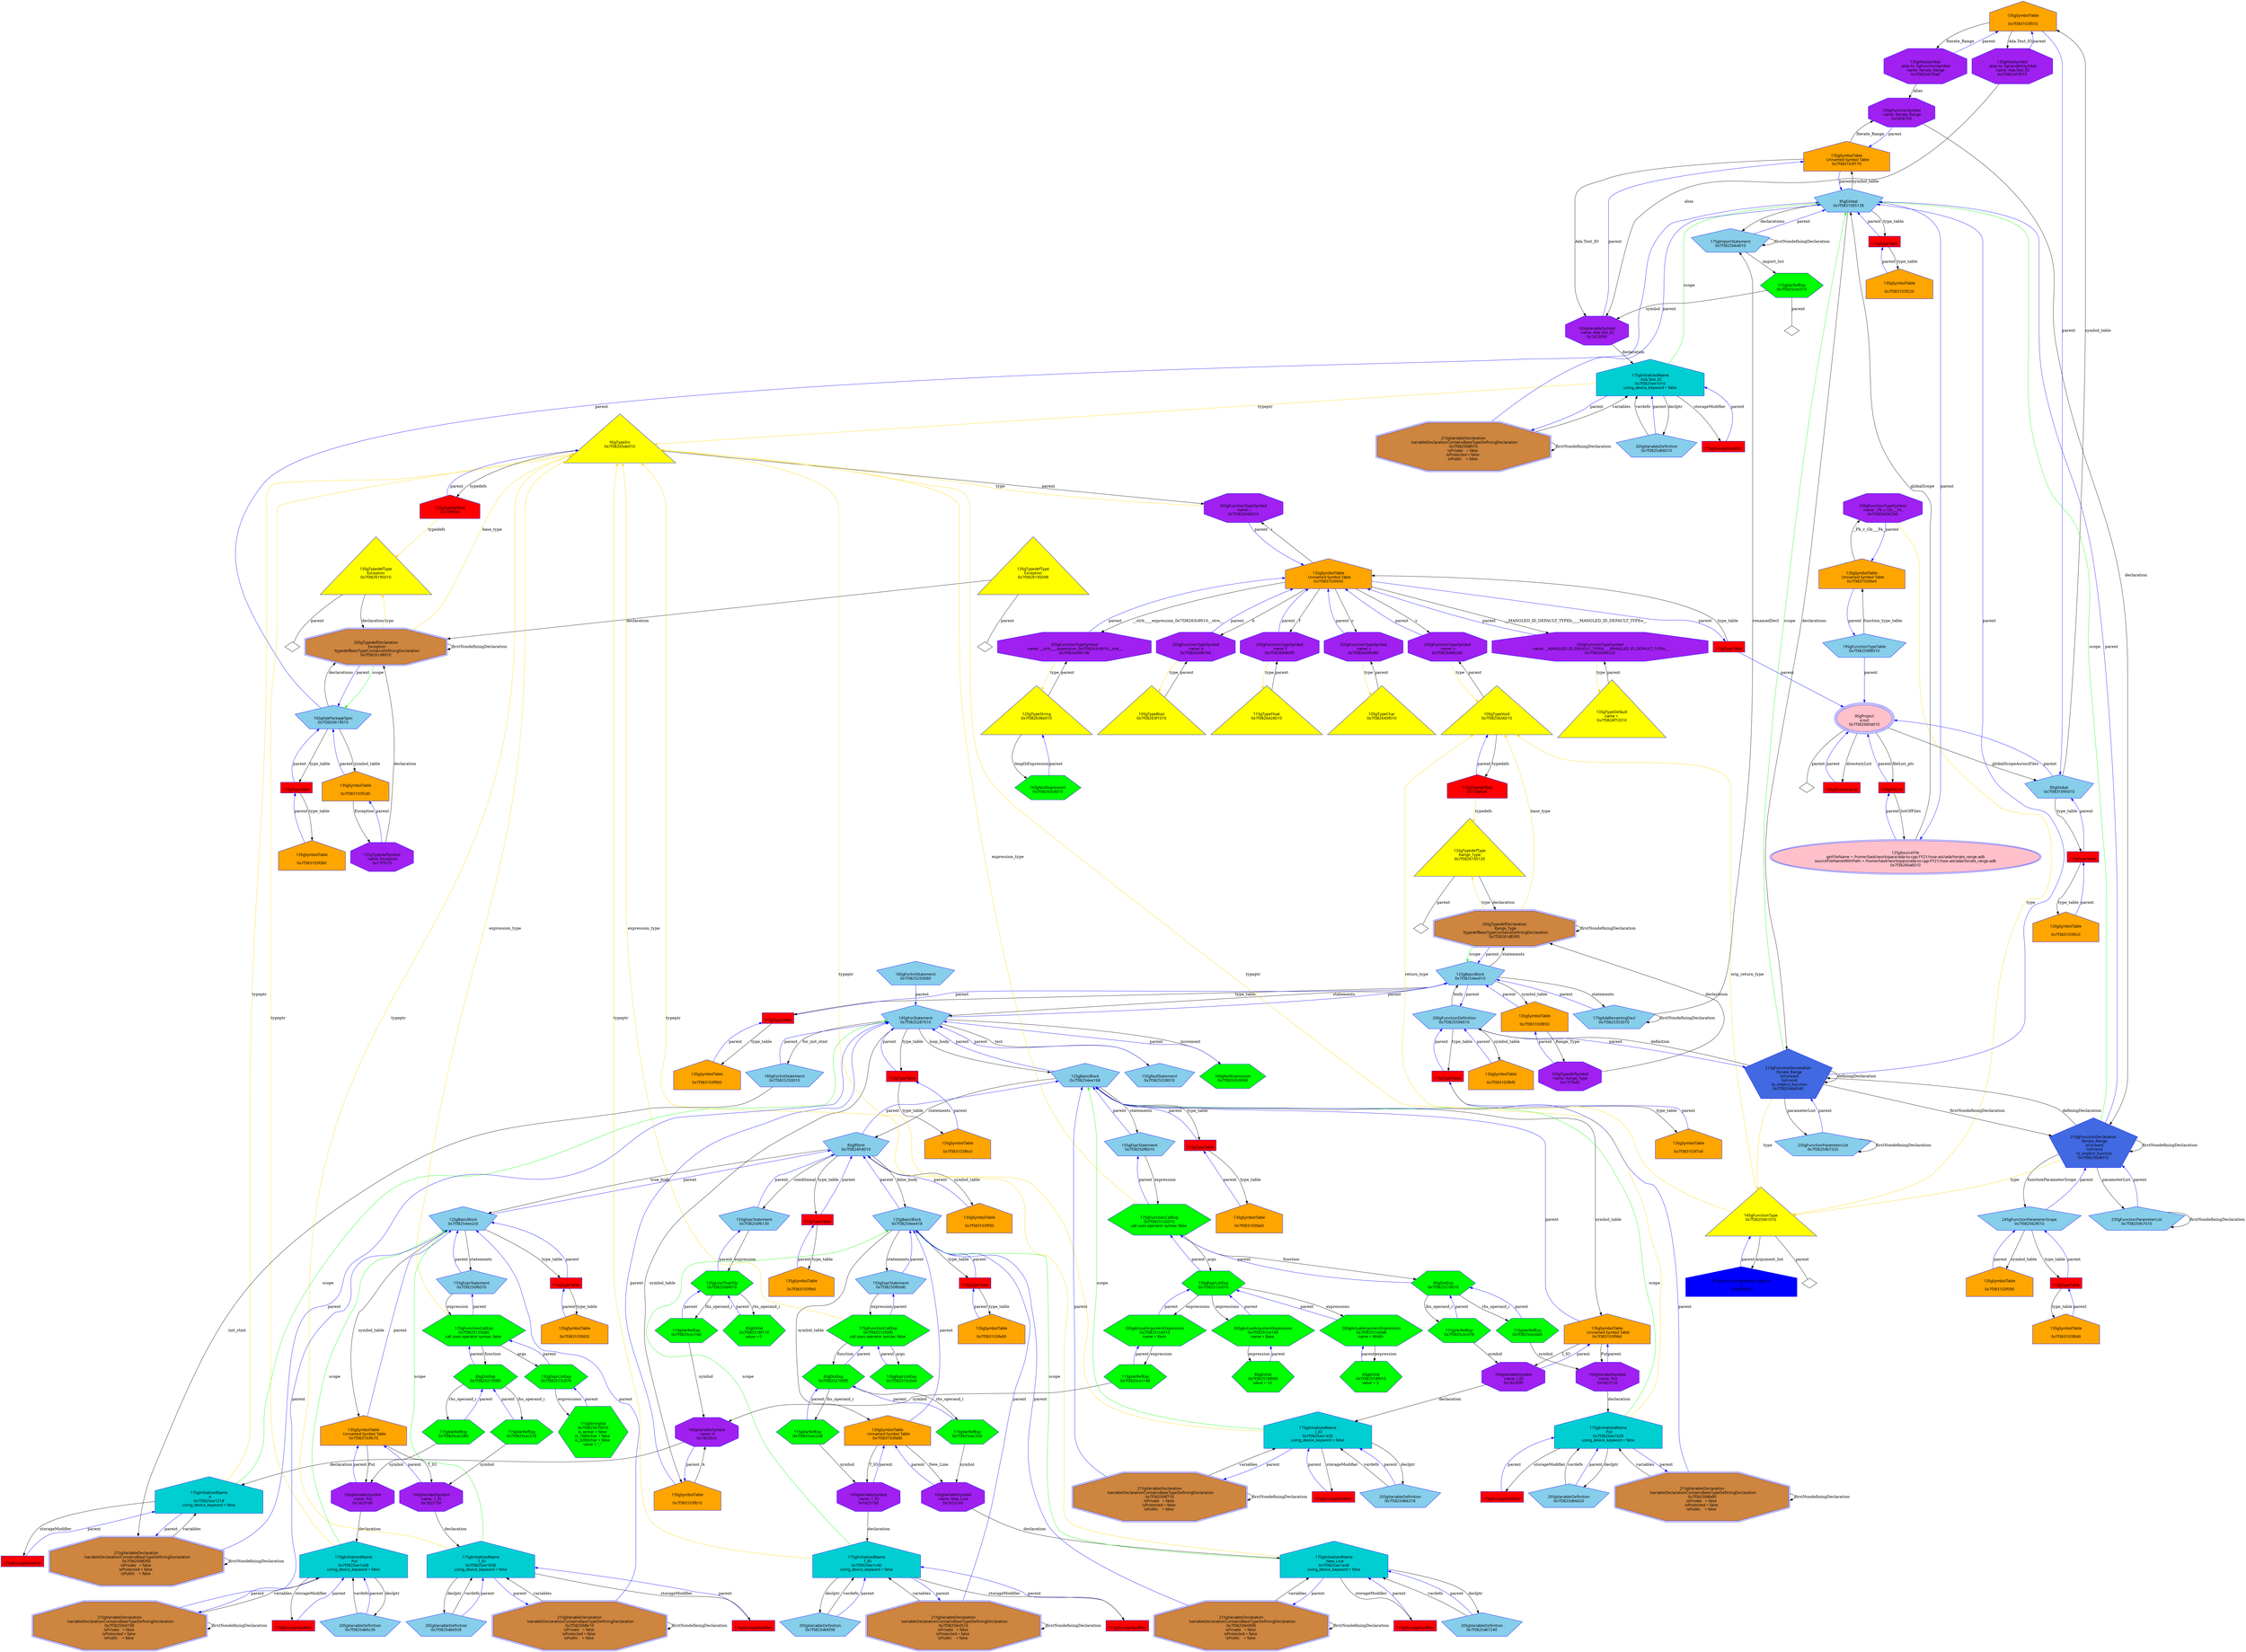 digraph "Giterate_range.adb.dot" {
"0x7f383103f010"[label="\n13SgSymbolTable\n  \n  0x7f383103f010  " shape=house,regular=0,URL="\N",tooltip="more info at \N",sides=5,peripheries=1,color="blue",fillcolor=orange,fontname="7x13bold",fontcolor=black,style=filled];
"0x7f383103f010" -> "0x7f3825d1f0a0"[label="Iterate_Range" dir=forward ];
"0x7f383103f010" -> "0x7f3825d1f010"[label="Ada.Text_IO" dir=forward ];
"0x7f383103f010" -> "0x7f3831095010"[label="parent" color="blue" dir=forward ];
"0x7f383103f0c0"[label="\n13SgSymbolTable\n  \n  0x7f383103f0c0  " shape=house,regular=0,URL="\N",tooltip="more info at \N",sides=5,peripheries=1,color="blue",fillcolor=orange,fontname="7x13bold",fontcolor=black,style=filled];
"0x7f383103f0c0" -> "0x1701a00"[label="parent" color="blue" dir=forward ];
"0x7f383103f170"[label="\n13SgSymbolTable\n  Unnamed Symbol Table\n  0x7f383103f170  " shape=house,regular=0,URL="\N",tooltip="more info at \N",sides=5,peripheries=1,color="blue",fillcolor=orange,fontname="7x13bold",fontcolor=black,style=filled];
"0x7f383103f170" -> "0x1856750"[label="Iterate_Range" dir=forward ];
"0x7f383103f170" -> "0x1823090"[label="Ada.Text_IO" dir=forward ];
"0x7f383103f170" -> "0x7f3831095128"[label="parent" color="blue" dir=forward ];
"0x7f383103f220"[label="\n13SgSymbolTable\n  \n  0x7f383103f220  " shape=house,regular=0,URL="\N",tooltip="more info at \N",sides=5,peripheries=1,color="blue",fillcolor=orange,fontname="7x13bold",fontcolor=black,style=filled];
"0x7f383103f220" -> "0x1701a28"[label="parent" color="blue" dir=forward ];
"0x7f383103f2d0"[label="\n13SgSymbolTable\n  \n  0x7f383103f2d0  " shape=house,regular=0,URL="\N",tooltip="more info at \N",sides=5,peripheries=1,color="blue",fillcolor=orange,fontname="7x13bold",fontcolor=black,style=filled];
"0x7f383103f2d0" -> "0x17f7b10"[label="Exception" dir=forward ];
"0x7f383103f2d0" -> "0x7f3826619010"[label="parent" color="blue" dir=forward ];
"0x7f383103f380"[label="\n13SgSymbolTable\n  \n  0x7f383103f380  " shape=house,regular=0,URL="\N",tooltip="more info at \N",sides=5,peripheries=1,color="blue",fillcolor=orange,fontname="7x13bold",fontcolor=black,style=filled];
"0x7f383103f380" -> "0x1701a50"[label="parent" color="blue" dir=forward ];
"0x7f383103f430"[label="\n13SgSymbolTable\n  Unnamed Symbol Table\n  0x7f383103f430  " shape=house,regular=0,URL="\N",tooltip="more info at \N",sides=5,peripheries=1,color="blue",fillcolor=orange,fontname="7x13bold",fontcolor=black,style=filled];
"0x7f383103f430" -> "0x7f3826496320"[label="__MANGLED_ID_DEFAULT_TYPEb____MANGLED_ID_DEFAULT_TYPEe__" dir=forward ];
"0x7f383103f430" -> "0x7f3826496240"[label="v" dir=forward ];
"0x7f383103f430" -> "0x7f38264961d0"[label="__strb____expression_0x7f38263c9010__stre__" dir=forward ];
"0x7f383103f430" -> "0x7f3826496160"[label="b" dir=forward ];
"0x7f383103f430" -> "0x7f38264960f0"[label="f" dir=forward ];
"0x7f383103f430" -> "0x7f3826496080"[label="c" dir=forward ];
"0x7f383103f430" -> "0x7f3826496010"[label="i" dir=forward ];
"0x7f383103f430" -> "0x1701a78"[label="parent" color="blue" dir=forward ];
"0x7f383103f4e0"[label="\n13SgSymbolTable\n  Unnamed Symbol Table\n  0x7f383103f4e0  " shape=house,regular=0,URL="\N",tooltip="more info at \N",sides=5,peripheries=1,color="blue",fillcolor=orange,fontname="7x13bold",fontcolor=black,style=filled];
"0x7f383103f4e0" -> "0x7f38264962b0"[label="_Fb_v_Gb___Fe_" dir=forward ];
"0x7f383103f4e0" -> "0x7f3825988010"[label="parent" color="blue" dir=forward ];
"0x7f383103f590"[label="\n13SgSymbolTable\n  \n  0x7f383103f590  " shape=house,regular=0,URL="\N",tooltip="more info at \N",sides=5,peripheries=1,color="blue",fillcolor=orange,fontname="7x13bold",fontcolor=black,style=filled];
"0x7f383103f590" -> "0x7f382562f010"[label="parent" color="blue" dir=forward ];
"0x7f383103f640"[label="\n13SgSymbolTable\n  \n  0x7f383103f640  " shape=house,regular=0,URL="\N",tooltip="more info at \N",sides=5,peripheries=1,color="blue",fillcolor=orange,fontname="7x13bold",fontcolor=black,style=filled];
"0x7f383103f640" -> "0x1701aa0"[label="parent" color="blue" dir=forward ];
"0x7f383103f6f0"[label="\n13SgSymbolTable\n  \n  0x7f383103f6f0  " shape=house,regular=0,URL="\N",tooltip="more info at \N",sides=5,peripheries=1,color="blue",fillcolor=orange,fontname="7x13bold",fontcolor=black,style=filled];
"0x7f383103f6f0" -> "0x7f3825596010"[label="parent" color="blue" dir=forward ];
"0x7f383103f7a0"[label="\n13SgSymbolTable\n  \n  0x7f383103f7a0  " shape=house,regular=0,URL="\N",tooltip="more info at \N",sides=5,peripheries=1,color="blue",fillcolor=orange,fontname="7x13bold",fontcolor=black,style=filled];
"0x7f383103f7a0" -> "0x1701ac8"[label="parent" color="blue" dir=forward ];
"0x7f383103f850"[label="\n13SgSymbolTable\n  \n  0x7f383103f850  " shape=house,regular=0,URL="\N",tooltip="more info at \N",sides=5,peripheries=1,color="blue",fillcolor=orange,fontname="7x13bold",fontcolor=black,style=filled];
"0x7f383103f850" -> "0x17f7b40"[label="Range_Type" dir=forward ];
"0x7f383103f850" -> "0x7f38254ee010"[label="parent" color="blue" dir=forward ];
"0x7f383103f900"[label="\n13SgSymbolTable\n  \n  0x7f383103f900  " shape=house,regular=0,URL="\N",tooltip="more info at \N",sides=5,peripheries=1,color="blue",fillcolor=orange,fontname="7x13bold",fontcolor=black,style=filled];
"0x7f383103f900" -> "0x1701af0"[label="parent" color="blue" dir=forward ];
"0x7f383103f9b0"[label="\n13SgSymbolTable\n  Unnamed Symbol Table\n  0x7f383103f9b0  " shape=house,regular=0,URL="\N",tooltip="more info at \N",sides=5,peripheries=1,color="blue",fillcolor=orange,fontname="7x13bold",fontcolor=black,style=filled];
"0x7f383103f9b0" -> "0x1823120"[label="Put" dir=forward ];
"0x7f383103f9b0" -> "0x18230f0"[label="I_IO" dir=forward ];
"0x7f383103f9b0" -> "0x7f38254ee168"[label="parent" color="blue" dir=forward ];
"0x7f383103fa60"[label="\n13SgSymbolTable\n  \n  0x7f383103fa60  " shape=house,regular=0,URL="\N",tooltip="more info at \N",sides=5,peripheries=1,color="blue",fillcolor=orange,fontname="7x13bold",fontcolor=black,style=filled];
"0x7f383103fa60" -> "0x1701b18"[label="parent" color="blue" dir=forward ];
"0x7f383103fb10"[label="\n13SgSymbolTable\n  \n  0x7f383103fb10  " shape=house,regular=0,URL="\N",tooltip="more info at \N",sides=5,peripheries=1,color="blue",fillcolor=orange,fontname="7x13bold",fontcolor=black,style=filled];
"0x7f383103fb10" -> "0x18230c0"[label="A" dir=forward ];
"0x7f383103fb10" -> "0x7f3825287010"[label="parent" color="blue" dir=forward ];
"0x7f383103fbc0"[label="\n13SgSymbolTable\n  \n  0x7f383103fbc0  " shape=house,regular=0,URL="\N",tooltip="more info at \N",sides=5,peripheries=1,color="blue",fillcolor=orange,fontname="7x13bold",fontcolor=black,style=filled];
"0x7f383103fbc0" -> "0x1701b40"[label="parent" color="blue" dir=forward ];
"0x7f383103fc70"[label="\n13SgSymbolTable\n  Unnamed Symbol Table\n  0x7f383103fc70  " shape=house,regular=0,URL="\N",tooltip="more info at \N",sides=5,peripheries=1,color="blue",fillcolor=orange,fontname="7x13bold",fontcolor=black,style=filled];
"0x7f383103fc70" -> "0x1823180"[label="Put" dir=forward ];
"0x7f383103fc70" -> "0x1823150"[label="T_IO" dir=forward ];
"0x7f383103fc70" -> "0x7f38254ee2c0"[label="parent" color="blue" dir=forward ];
"0x7f383103fd20"[label="\n13SgSymbolTable\n  \n  0x7f383103fd20  " shape=house,regular=0,URL="\N",tooltip="more info at \N",sides=5,peripheries=1,color="blue",fillcolor=orange,fontname="7x13bold",fontcolor=black,style=filled];
"0x7f383103fd20" -> "0x1701b68"[label="parent" color="blue" dir=forward ];
"0x7f383103fdd0"[label="\n13SgSymbolTable\n  Unnamed Symbol Table\n  0x7f383103fdd0  " shape=house,regular=0,URL="\N",tooltip="more info at \N",sides=5,peripheries=1,color="blue",fillcolor=orange,fontname="7x13bold",fontcolor=black,style=filled];
"0x7f383103fdd0" -> "0x18231e0"[label="New_Line" dir=forward ];
"0x7f383103fdd0" -> "0x18231b0"[label="T_IO" dir=forward ];
"0x7f383103fdd0" -> "0x7f38254ee418"[label="parent" color="blue" dir=forward ];
"0x7f383103fe80"[label="\n13SgSymbolTable\n  \n  0x7f383103fe80  " shape=house,regular=0,URL="\N",tooltip="more info at \N",sides=5,peripheries=1,color="blue",fillcolor=orange,fontname="7x13bold",fontcolor=black,style=filled];
"0x7f383103fe80" -> "0x1701b90"[label="parent" color="blue" dir=forward ];
"0x7f383103ff30"[label="\n13SgSymbolTable\n  \n  0x7f383103ff30  " shape=house,regular=0,URL="\N",tooltip="more info at \N",sides=5,peripheries=1,color="blue",fillcolor=orange,fontname="7x13bold",fontcolor=black,style=filled];
"0x7f383103ff30" -> "0x7f3824fc8010"[label="parent" color="blue" dir=forward ];
"0x7f383103ffe0"[label="\n13SgSymbolTable\n  \n  0x7f383103ffe0  " shape=house,regular=0,URL="\N",tooltip="more info at \N",sides=5,peripheries=1,color="blue",fillcolor=orange,fontname="7x13bold",fontcolor=black,style=filled];
"0x7f383103ffe0" -> "0x1701bb8"[label="parent" color="blue" dir=forward ];
"0x180f800"[label="\n17SgStorageModifier" shape=polygon,regular=0,URL="\N",tooltip="more info at \N",sides=4,peripheries=1,color="blue",fillcolor=red,fontname="7x13bold",fontcolor=black,style=filled];
"0x180f800" -> "0x7f3825ee1010"[label="parent" color="blue" dir=forward ];
"0x180f828"[label="\n17SgStorageModifier" shape=polygon,regular=0,URL="\N",tooltip="more info at \N",sides=4,peripheries=1,color="blue",fillcolor=red,fontname="7x13bold",fontcolor=black,style=filled];
"0x180f828" -> "0x7f3825ee1218"[label="parent" color="blue" dir=forward ];
"0x180f850"[label="\n17SgStorageModifier" shape=polygon,regular=0,URL="\N",tooltip="more info at \N",sides=4,peripheries=1,color="blue",fillcolor=red,fontname="7x13bold",fontcolor=black,style=filled];
"0x180f850" -> "0x7f3825ee1420"[label="parent" color="blue" dir=forward ];
"0x180f878"[label="\n17SgStorageModifier" shape=polygon,regular=0,URL="\N",tooltip="more info at \N",sides=4,peripheries=1,color="blue",fillcolor=red,fontname="7x13bold",fontcolor=black,style=filled];
"0x180f878" -> "0x7f3825ee1628"[label="parent" color="blue" dir=forward ];
"0x180f8a0"[label="\n17SgStorageModifier" shape=polygon,regular=0,URL="\N",tooltip="more info at \N",sides=4,peripheries=1,color="blue",fillcolor=red,fontname="7x13bold",fontcolor=black,style=filled];
"0x180f8a0" -> "0x7f3825ee1830"[label="parent" color="blue" dir=forward ];
"0x180f8c8"[label="\n17SgStorageModifier" shape=polygon,regular=0,URL="\N",tooltip="more info at \N",sides=4,peripheries=1,color="blue",fillcolor=red,fontname="7x13bold",fontcolor=black,style=filled];
"0x180f8c8" -> "0x7f3825ee1a38"[label="parent" color="blue" dir=forward ];
"0x180f8f0"[label="\n17SgStorageModifier" shape=polygon,regular=0,URL="\N",tooltip="more info at \N",sides=4,peripheries=1,color="blue",fillcolor=red,fontname="7x13bold",fontcolor=black,style=filled];
"0x180f8f0" -> "0x7f3825ee1c40"[label="parent" color="blue" dir=forward ];
"0x180f918"[label="\n17SgStorageModifier" shape=polygon,regular=0,URL="\N",tooltip="more info at \N",sides=4,peripheries=1,color="blue",fillcolor=red,fontname="7x13bold",fontcolor=black,style=filled];
"0x180f918" -> "0x7f3825ee1e48"[label="parent" color="blue" dir=forward ];
"0x7f38266a6010"[label="\n12SgSourceFile\n  getFileName = /home/liao6/workspace/ada-to-cpp-FY21/rose-ast/ada/iterate_range.adb  \n  sourceFileNameWithPath = /home/liao6/workspace/ada-to-cpp-FY21/rose-ast/ada/iterate_range.adb  \n  0x7f38266a6010  " shape=ellipse,regular=0,URL="\N",tooltip="more info at \N",sides=5,peripheries=2,color="blue",fillcolor=pink,fontname="7x13bold",fontcolor=black,style=filled];
"0x7f38266a6010" -> "0x7f3831095128"[label="globalScope" dir=forward ];
"0x7f38266a6010" -> "0x16c6f80"[label="parent" color="blue" dir=forward ];
"0x16c6f80"[label="\n10SgFileList" shape=polygon,regular=0,URL="\N",tooltip="more info at \N",sides=4,peripheries=1,color="blue",fillcolor=red,fontname="7x13bold",fontcolor=black,style=filled];
"0x16c6f80" -> "0x7f38266a6010"[label="listOfFiles" dir=forward ];
"0x16c6f80" -> "0x7f382680a010"[label="parent" color="blue" dir=forward ];
"0x16e6390"[label="\n15SgDirectoryList" shape=polygon,regular=0,URL="\N",tooltip="more info at \N",sides=4,peripheries=1,color="blue",fillcolor=red,fontname="7x13bold",fontcolor=black,style=filled];
"0x16e6390" -> "0x7f382680a010"[label="parent" color="blue" dir=forward ];
"0x7f382680a010"[label="\n9SgProject\n  a.out  \n  0x7f382680a010  " shape=ellipse,regular=0,URL="\N",tooltip="more info at \N",sides=5,peripheries=3,color="blue",fillcolor=pink,fontname="7x13bold",fontcolor=black,style=filled];
"0x7f382680a010" -> "0x16c6f80"[label="fileList_ptr" dir=forward ];
"0x7f382680a010" -> "0x16e6390"[label="directoryList" dir=forward ];
"0x7f382680a010" -> "0x7f3831095010"[label="globalScopeAcrossFiles" dir=forward ];
"0x7f382680a010" -> "0x7f382680a010__parent__null"[label="parent" dir=none ];
"0x7f382680a010__parent__null"[label="" shape=diamond ];
"0x17d9f20"[label="\n12SgTypedefSeq\n  0x17d9f20  " shape=house,regular=0,URL="\N",tooltip="more info at \N",sides=5,peripheries=1,color="blue",fillcolor=red,fontname="7x13bold",fontcolor=black,style=filled];
"0x17d9f20" -> "0x7f3826195010"[label="typedefs" color="gold1" dir=forward ];
"0x17d9f20" -> "0x7f38265de010"[label="parent" color="blue" dir=forward ];
"0x17da0a8"[label="\n12SgTypedefSeq\n  0x17da0a8  " shape=house,regular=0,URL="\N",tooltip="more info at \N",sides=5,peripheries=1,color="blue",fillcolor=red,fontname="7x13bold",fontcolor=black,style=filled];
"0x17da0a8" -> "0x7f3826195120"[label="typedefs" color="gold1" dir=forward ];
"0x17da0a8" -> "0x7f3825b36010"[label="parent" color="blue" dir=forward ];
"0x183ae60"[label="\n27SgFunctionParameterTypeList\n  0  \n  0x183ae60  " shape=house,regular=0,URL="\N",tooltip="more info at \N",sides=5,peripheries=1,color="blue",fillcolor=blue,fontname="7x13bold",fontcolor=black,style=filled];
"0x183ae60" -> "0x7f3825941010"[label="parent" color="blue" dir=forward ];
"0x1701a00"[label="\n11SgTypeTable" shape=polygon,regular=0,URL="\N",tooltip="more info at \N",sides=4,peripheries=1,color="blue",fillcolor=red,fontname="7x13bold",fontcolor=black,style=filled];
"0x1701a00" -> "0x7f383103f0c0"[label="type_table" dir=forward ];
"0x1701a00" -> "0x7f3831095010"[label="parent" color="blue" dir=forward ];
"0x1701a28"[label="\n11SgTypeTable" shape=polygon,regular=0,URL="\N",tooltip="more info at \N",sides=4,peripheries=1,color="blue",fillcolor=red,fontname="7x13bold",fontcolor=black,style=filled];
"0x1701a28" -> "0x7f383103f220"[label="type_table" dir=forward ];
"0x1701a28" -> "0x7f3831095128"[label="parent" color="blue" dir=forward ];
"0x1701a50"[label="\n11SgTypeTable" shape=polygon,regular=0,URL="\N",tooltip="more info at \N",sides=4,peripheries=1,color="blue",fillcolor=red,fontname="7x13bold",fontcolor=black,style=filled];
"0x1701a50" -> "0x7f383103f380"[label="type_table" dir=forward ];
"0x1701a50" -> "0x7f3826619010"[label="parent" color="blue" dir=forward ];
"0x1701a78"[label="\n11SgTypeTable" shape=polygon,regular=0,URL="\N",tooltip="more info at \N",sides=4,peripheries=1,color="blue",fillcolor=red,fontname="7x13bold",fontcolor=black,style=filled];
"0x1701a78" -> "0x7f383103f430"[label="type_table" dir=forward ];
"0x1701a78" -> "0x7f382680a010"[label="parent" color="blue" dir=forward ];
"0x1701aa0"[label="\n11SgTypeTable" shape=polygon,regular=0,URL="\N",tooltip="more info at \N",sides=4,peripheries=1,color="blue",fillcolor=red,fontname="7x13bold",fontcolor=black,style=filled];
"0x1701aa0" -> "0x7f383103f640"[label="type_table" dir=forward ];
"0x1701aa0" -> "0x7f382562f010"[label="parent" color="blue" dir=forward ];
"0x1701ac8"[label="\n11SgTypeTable" shape=polygon,regular=0,URL="\N",tooltip="more info at \N",sides=4,peripheries=1,color="blue",fillcolor=red,fontname="7x13bold",fontcolor=black,style=filled];
"0x1701ac8" -> "0x7f383103f7a0"[label="type_table" dir=forward ];
"0x1701ac8" -> "0x7f3825596010"[label="parent" color="blue" dir=forward ];
"0x1701af0"[label="\n11SgTypeTable" shape=polygon,regular=0,URL="\N",tooltip="more info at \N",sides=4,peripheries=1,color="blue",fillcolor=red,fontname="7x13bold",fontcolor=black,style=filled];
"0x1701af0" -> "0x7f383103f900"[label="type_table" dir=forward ];
"0x1701af0" -> "0x7f38254ee010"[label="parent" color="blue" dir=forward ];
"0x1701b18"[label="\n11SgTypeTable" shape=polygon,regular=0,URL="\N",tooltip="more info at \N",sides=4,peripheries=1,color="blue",fillcolor=red,fontname="7x13bold",fontcolor=black,style=filled];
"0x1701b18" -> "0x7f383103fa60"[label="type_table" dir=forward ];
"0x1701b18" -> "0x7f38254ee168"[label="parent" color="blue" dir=forward ];
"0x1701b40"[label="\n11SgTypeTable" shape=polygon,regular=0,URL="\N",tooltip="more info at \N",sides=4,peripheries=1,color="blue",fillcolor=red,fontname="7x13bold",fontcolor=black,style=filled];
"0x1701b40" -> "0x7f383103fbc0"[label="type_table" dir=forward ];
"0x1701b40" -> "0x7f3825287010"[label="parent" color="blue" dir=forward ];
"0x1701b68"[label="\n11SgTypeTable" shape=polygon,regular=0,URL="\N",tooltip="more info at \N",sides=4,peripheries=1,color="blue",fillcolor=red,fontname="7x13bold",fontcolor=black,style=filled];
"0x1701b68" -> "0x7f383103fd20"[label="type_table" dir=forward ];
"0x1701b68" -> "0x7f38254ee2c0"[label="parent" color="blue" dir=forward ];
"0x1701b90"[label="\n11SgTypeTable" shape=polygon,regular=0,URL="\N",tooltip="more info at \N",sides=4,peripheries=1,color="blue",fillcolor=red,fontname="7x13bold",fontcolor=black,style=filled];
"0x1701b90" -> "0x7f383103fe80"[label="type_table" dir=forward ];
"0x1701b90" -> "0x7f38254ee418"[label="parent" color="blue" dir=forward ];
"0x1701bb8"[label="\n11SgTypeTable" shape=polygon,regular=0,URL="\N",tooltip="more info at \N",sides=4,peripheries=1,color="blue",fillcolor=red,fontname="7x13bold",fontcolor=black,style=filled];
"0x1701bb8" -> "0x7f383103ffe0"[label="type_table" dir=forward ];
"0x1701bb8" -> "0x7f3824fc8010"[label="parent" color="blue" dir=forward ];
"0x7f382645f010"[label="\n10SgTypeChar\n  0x7f382645f010  \n   \n   " shape=polygon,regular=0,URL="\N",tooltip="more info at \N",sides=3,peripheries=1,color="blue",fillcolor=yellow,fontname="7x13bold",fontcolor=black,style=filled];
"0x7f382645f010" -> "0x7f3826496080"[label="parent" dir=forward ];
"0x7f38265de010"[label="\n9SgTypeInt\n  0x7f38265de010  \n   \n   " shape=polygon,regular=0,URL="\N",tooltip="more info at \N",sides=3,peripheries=1,color="blue",fillcolor=yellow,fontname="7x13bold",fontcolor=black,style=filled];
"0x7f38265de010" -> "0x17d9f20"[label="typedefs" dir=forward ];
"0x7f38265de010" -> "0x7f3826496010"[label="parent" dir=forward ];
"0x7f3825b36010"[label="\n10SgTypeVoid\n  0x7f3825b36010  \n   \n   " shape=polygon,regular=0,URL="\N",tooltip="more info at \N",sides=3,peripheries=1,color="blue",fillcolor=yellow,fontname="7x13bold",fontcolor=black,style=filled];
"0x7f3825b36010" -> "0x17da0a8"[label="typedefs" dir=forward ];
"0x7f3825b36010" -> "0x7f3826496240"[label="parent" dir=forward ];
"0x7f3826428010"[label="\n11SgTypeFloat\n  0x7f3826428010  \n   \n   " shape=polygon,regular=0,URL="\N",tooltip="more info at \N",sides=3,peripheries=1,color="blue",fillcolor=yellow,fontname="7x13bold",fontcolor=black,style=filled];
"0x7f3826428010" -> "0x7f38264960f0"[label="parent" dir=forward ];
"0x7f382638e010"[label="\n12SgTypeString\n  0x7f382638e010  \n   \n   " shape=polygon,regular=0,URL="\N",tooltip="more info at \N",sides=3,peripheries=1,color="blue",fillcolor=yellow,fontname="7x13bold",fontcolor=black,style=filled];
"0x7f382638e010" -> "0x7f38263c9010"[label="lengthExpression" dir=forward ];
"0x7f382638e010" -> "0x7f38264961d0"[label="parent" dir=forward ];
"0x7f38263f1010"[label="\n10SgTypeBool\n  0x7f38263f1010  \n   \n   " shape=polygon,regular=0,URL="\N",tooltip="more info at \N",sides=3,peripheries=1,color="blue",fillcolor=yellow,fontname="7x13bold",fontcolor=black,style=filled];
"0x7f38263f1010" -> "0x7f3826496160"[label="parent" dir=forward ];
"0x7f3824f72010"[label="\n13SgTypeDefault\n  name =   \n  0x7f3824f72010  \n   \n   " shape=polygon,regular=0,URL="\N",tooltip="more info at \N",sides=3,peripheries=1,color="blue",fillcolor=yellow,fontname="7x13bold",fontcolor=black,style=filled];
"0x7f3824f72010" -> "0x7f3826496320"[label="parent" dir=forward ];
"0x7f3826195010"[label="\n13SgTypedefType\nException\n  0x7f3826195010  \n   \n   " shape=polygon,regular=0,URL="\N",tooltip="more info at \N",sides=3,peripheries=1,color="blue",fillcolor=yellow,fontname="7x13bold",fontcolor=black,style=filled];
"0x7f3826195010" -> "0x7f38261d8010"[label="declaration" dir=forward ];
"0x7f3826195010" -> "0x7f3826195010__parent__null"[label="parent" dir=none ];
"0x7f3826195010__parent__null"[label="" shape=diamond ];
"0x7f3826195098"[label="\n13SgTypedefType\nException\n  0x7f3826195098  \n   \n   " shape=polygon,regular=0,URL="\N",tooltip="more info at \N",sides=3,peripheries=1,color="blue",fillcolor=yellow,fontname="7x13bold",fontcolor=black,style=filled];
"0x7f3826195098" -> "0x7f38261d8010"[label="declaration" dir=forward ];
"0x7f3826195098" -> "0x7f3826195098__parent__null"[label="parent" dir=none ];
"0x7f3826195098__parent__null"[label="" shape=diamond ];
"0x7f3826195120"[label="\n13SgTypedefType\nRange_Type\n  0x7f3826195120  \n   \n   " shape=polygon,regular=0,URL="\N",tooltip="more info at \N",sides=3,peripheries=1,color="blue",fillcolor=yellow,fontname="7x13bold",fontcolor=black,style=filled];
"0x7f3826195120" -> "0x7f38261d8390"[label="declaration" dir=forward ];
"0x7f3826195120" -> "0x7f3826195120__parent__null"[label="parent" dir=none ];
"0x7f3826195120__parent__null"[label="" shape=diamond ];
"0x7f3825941010"[label="\n14SgFunctionType\n  0x7f3825941010  \n   \n   " shape=polygon,regular=0,URL="\N",tooltip="more info at \N",sides=3,peripheries=1,color="blue",fillcolor=yellow,fontname="7x13bold",fontcolor=black,style=filled];
"0x7f3825941010" -> "0x7f3825b36010"[label="return_type" color="gold1" dir=forward ];
"0x7f3825941010" -> "0x7f3825b36010"[label="orig_return_type" color="gold1" dir=forward ];
"0x7f3825941010" -> "0x183ae60"[label="argument_list" dir=forward ];
"0x7f3825941010" -> "0x7f3825941010__parent__null"[label="parent" dir=none ];
"0x7f3825941010__parent__null"[label="" shape=diamond ];
"0x7f3825287010"[label="\n14SgForStatement\n  0x7f3825287010  " shape=polygon,regular=0,URL="\N",tooltip="more info at \N",sides=5,peripheries=1,color="blue",fillcolor=skyblue,fontname="7x13bold",fontcolor=black,style=filled];
"0x7f3825287010" -> "0x7f3825250010"[label="for_init_stmt" dir=forward ];
"0x7f3825287010" -> "0x7f3825328010"[label="test" dir=forward ];
"0x7f3825287010" -> "0x7f38263c9060"[label="increment" dir=forward ];
"0x7f3825287010" -> "0x7f38254ee168"[label="loop_body" dir=forward ];
"0x7f3825287010" -> "0x7f383103fb10"[label="symbol_table" dir=forward ];
"0x7f3825287010" -> "0x1701b40"[label="type_table" dir=forward ];
"0x7f3825287010" -> "0x7f38254ee010"[label="parent" color="blue" dir=forward ];
"0x7f3825250010"[label="\n18SgForInitStatement\n  0x7f3825250010  " shape=polygon,regular=0,URL="\N",tooltip="more info at \N",sides=5,peripheries=1,color="blue",fillcolor=skyblue,fontname="7x13bold",fontcolor=black,style=filled];
"0x7f3825250010" -> "0x7f3825fdf390"[label="init_stmt" dir=forward ];
"0x7f3825250010" -> "0x7f3825287010"[label="parent" color="blue" dir=forward ];
"0x7f3825250080"[label="\n18SgForInitStatement\n  0x7f3825250080  " shape=polygon,regular=0,URL="\N",tooltip="more info at \N",sides=5,peripheries=1,color="blue",fillcolor=skyblue,fontname="7x13bold",fontcolor=black,style=filled];
"0x7f3825250080" -> "0x7f3825287010"[label="parent" color="blue" dir=forward ];
"0x7f38259b7010"[label="\n23SgFunctionParameterList\n  0x7f38259b7010  " shape=polygon,regular=0,URL="\N",tooltip="more info at \N",sides=5,peripheries=1,color="blue",fillcolor=skyblue,fontname="7x13bold",fontcolor=black,style=filled];
"0x7f38259b7010" -> "0x7f38259b7010"[label="firstNondefiningDeclaration" dir=forward ];
"0x7f38259b7010" -> "0x7f38256b8010"[label="parent" color="blue" dir=forward ];
"0x7f38259b7320"[label="\n23SgFunctionParameterList\n  0x7f38259b7320  " shape=polygon,regular=0,URL="\N",tooltip="more info at \N",sides=5,peripheries=1,color="blue",fillcolor=skyblue,fontname="7x13bold",fontcolor=black,style=filled];
"0x7f38259b7320" -> "0x7f38259b7320"[label="firstNondefiningDeclaration" dir=forward ];
"0x7f38259b7320" -> "0x7f38256b8540"[label="parent" color="blue" dir=forward ];
"0x7f38254ee010"[label="\n12SgBasicBlock\n  0x7f38254ee010  " shape=polygon,regular=0,URL="\N",tooltip="more info at \N",sides=5,peripheries=1,color="blue",fillcolor=skyblue,fontname="7x13bold",fontcolor=black,style=filled];
"0x7f38254ee010" -> "0x7f38261d8390"[label="statements" dir=forward ];
"0x7f38254ee010" -> "0x7f3825353010"[label="statements" dir=forward ];
"0x7f38254ee010" -> "0x7f3825287010"[label="statements" dir=forward ];
"0x7f38254ee010" -> "0x7f383103f850"[label="symbol_table" dir=forward ];
"0x7f38254ee010" -> "0x1701af0"[label="type_table" dir=forward ];
"0x7f38254ee010" -> "0x7f3825596010"[label="parent" color="blue" dir=forward ];
"0x7f38254ee168"[label="\n12SgBasicBlock\n  0x7f38254ee168  " shape=polygon,regular=0,URL="\N",tooltip="more info at \N",sides=5,peripheries=1,color="blue",fillcolor=skyblue,fontname="7x13bold",fontcolor=black,style=filled];
"0x7f38254ee168" -> "0x7f38250f6010"[label="statements" dir=forward ];
"0x7f38254ee168" -> "0x7f3824fc8010"[label="statements" dir=forward ];
"0x7f38254ee168" -> "0x7f383103f9b0"[label="symbol_table" dir=forward ];
"0x7f38254ee168" -> "0x1701b18"[label="type_table" dir=forward ];
"0x7f38254ee168" -> "0x7f3825287010"[label="parent" color="blue" dir=forward ];
"0x7f38254ee2c0"[label="\n12SgBasicBlock\n  0x7f38254ee2c0  " shape=polygon,regular=0,URL="\N",tooltip="more info at \N",sides=5,peripheries=1,color="blue",fillcolor=skyblue,fontname="7x13bold",fontcolor=black,style=filled];
"0x7f38254ee2c0" -> "0x7f38250f6070"[label="statements" dir=forward ];
"0x7f38254ee2c0" -> "0x7f383103fc70"[label="symbol_table" dir=forward ];
"0x7f38254ee2c0" -> "0x1701b68"[label="type_table" dir=forward ];
"0x7f38254ee2c0" -> "0x7f3824fc8010"[label="parent" color="blue" dir=forward ];
"0x7f38254ee418"[label="\n12SgBasicBlock\n  0x7f38254ee418  " shape=polygon,regular=0,URL="\N",tooltip="more info at \N",sides=5,peripheries=1,color="blue",fillcolor=skyblue,fontname="7x13bold",fontcolor=black,style=filled];
"0x7f38254ee418" -> "0x7f38250f60d0"[label="statements" dir=forward ];
"0x7f38254ee418" -> "0x7f383103fdd0"[label="symbol_table" dir=forward ];
"0x7f38254ee418" -> "0x1701b90"[label="type_table" dir=forward ];
"0x7f38254ee418" -> "0x7f3824fc8010"[label="parent" color="blue" dir=forward ];
"0x7f3831095010"[label="\n8SgGlobal\n  0x7f3831095010  " shape=polygon,regular=0,URL="\N",tooltip="more info at \N",sides=5,peripheries=1,color="blue",fillcolor=skyblue,fontname="7x13bold",fontcolor=black,style=filled];
"0x7f3831095010" -> "0x7f383103f010"[label="symbol_table" dir=forward ];
"0x7f3831095010" -> "0x1701a00"[label="type_table" dir=forward ];
"0x7f3831095010" -> "0x7f382680a010"[label="parent" color="blue" dir=forward ];
"0x7f3831095128"[label="\n8SgGlobal\n  0x7f3831095128  " shape=polygon,regular=0,URL="\N",tooltip="more info at \N",sides=5,peripheries=1,color="blue",fillcolor=skyblue,fontname="7x13bold",fontcolor=black,style=filled];
"0x7f3831095128" -> "0x7f3825b6d010"[label="declarations" dir=forward ];
"0x7f3831095128" -> "0x7f38256b8540"[label="declarations" dir=forward ];
"0x7f3831095128" -> "0x7f383103f170"[label="symbol_table" dir=forward ];
"0x7f3831095128" -> "0x1701a28"[label="type_table" dir=forward ];
"0x7f3831095128" -> "0x7f38266a6010"[label="parent" color="blue" dir=forward ];
"0x7f3824fc8010"[label="\n8SgIfStmt\n  0x7f3824fc8010  " shape=polygon,regular=0,URL="\N",tooltip="more info at \N",sides=5,peripheries=1,color="blue",fillcolor=skyblue,fontname="7x13bold",fontcolor=black,style=filled];
"0x7f3824fc8010" -> "0x7f38250f6130"[label="conditional" dir=forward ];
"0x7f3824fc8010" -> "0x7f38254ee2c0"[label="true_body" dir=forward ];
"0x7f3824fc8010" -> "0x7f38254ee418"[label="false_body" dir=forward ];
"0x7f3824fc8010" -> "0x7f383103ff30"[label="symbol_table" dir=forward ];
"0x7f3824fc8010" -> "0x1701bb8"[label="type_table" dir=forward ];
"0x7f3824fc8010" -> "0x7f38254ee168"[label="parent" color="blue" dir=forward ];
"0x7f382562f010"[label="\n24SgFunctionParameterScope\n  0x7f382562f010  " shape=polygon,regular=0,URL="\N",tooltip="more info at \N",sides=5,peripheries=1,color="blue",fillcolor=skyblue,fontname="7x13bold",fontcolor=black,style=filled];
"0x7f382562f010" -> "0x7f383103f590"[label="symbol_table" dir=forward ];
"0x7f382562f010" -> "0x1701aa0"[label="type_table" dir=forward ];
"0x7f382562f010" -> "0x7f38256b8010"[label="parent" color="blue" dir=forward ];
"0x7f3825d66010"[label="\n20SgVariableDefinition\n  0x7f3825d66010  " shape=polygon,regular=0,URL="\N",tooltip="more info at \N",sides=5,peripheries=1,color="blue",fillcolor=skyblue,fontname="7x13bold",fontcolor=black,style=filled];
"0x7f3825d66010" -> "0x7f3825ee1010"[label="vardefn" dir=forward ];
"0x7f3825d66010" -> "0x7f3825ee1010"[label="parent" color="blue" dir=forward ];
"0x7f3825d66318"[label="\n20SgVariableDefinition\n  0x7f3825d66318  " shape=polygon,regular=0,URL="\N",tooltip="more info at \N",sides=5,peripheries=1,color="blue",fillcolor=skyblue,fontname="7x13bold",fontcolor=black,style=filled];
"0x7f3825d66318" -> "0x7f3825ee1420"[label="vardefn" dir=forward ];
"0x7f3825d66318" -> "0x7f3825ee1420"[label="parent" color="blue" dir=forward ];
"0x7f3825d66620"[label="\n20SgVariableDefinition\n  0x7f3825d66620  " shape=polygon,regular=0,URL="\N",tooltip="more info at \N",sides=5,peripheries=1,color="blue",fillcolor=skyblue,fontname="7x13bold",fontcolor=black,style=filled];
"0x7f3825d66620" -> "0x7f3825ee1628"[label="vardefn" dir=forward ];
"0x7f3825d66620" -> "0x7f3825ee1628"[label="parent" color="blue" dir=forward ];
"0x7f3825d66928"[label="\n20SgVariableDefinition\n  0x7f3825d66928  " shape=polygon,regular=0,URL="\N",tooltip="more info at \N",sides=5,peripheries=1,color="blue",fillcolor=skyblue,fontname="7x13bold",fontcolor=black,style=filled];
"0x7f3825d66928" -> "0x7f3825ee1830"[label="vardefn" dir=forward ];
"0x7f3825d66928" -> "0x7f3825ee1830"[label="parent" color="blue" dir=forward ];
"0x7f3825d66c30"[label="\n20SgVariableDefinition\n  0x7f3825d66c30  " shape=polygon,regular=0,URL="\N",tooltip="more info at \N",sides=5,peripheries=1,color="blue",fillcolor=skyblue,fontname="7x13bold",fontcolor=black,style=filled];
"0x7f3825d66c30" -> "0x7f3825ee1a38"[label="vardefn" dir=forward ];
"0x7f3825d66c30" -> "0x7f3825ee1a38"[label="parent" color="blue" dir=forward ];
"0x7f3825d66f38"[label="\n20SgVariableDefinition\n  0x7f3825d66f38  " shape=polygon,regular=0,URL="\N",tooltip="more info at \N",sides=5,peripheries=1,color="blue",fillcolor=skyblue,fontname="7x13bold",fontcolor=black,style=filled];
"0x7f3825d66f38" -> "0x7f3825ee1c40"[label="vardefn" dir=forward ];
"0x7f3825d66f38" -> "0x7f3825ee1c40"[label="parent" color="blue" dir=forward ];
"0x7f3825d67240"[label="\n20SgVariableDefinition\n  0x7f3825d67240  " shape=polygon,regular=0,URL="\N",tooltip="more info at \N",sides=5,peripheries=1,color="blue",fillcolor=skyblue,fontname="7x13bold",fontcolor=black,style=filled];
"0x7f3825d67240" -> "0x7f3825ee1e48"[label="vardefn" dir=forward ];
"0x7f3825d67240" -> "0x7f3825ee1e48"[label="parent" color="blue" dir=forward ];
"0x7f3825988010"[label="\n19SgFunctionTypeTable\n  0x7f3825988010  " shape=polygon,regular=0,URL="\N",tooltip="more info at \N",sides=5,peripheries=1,color="blue",fillcolor=skyblue,fontname="7x13bold",fontcolor=black,style=filled];
"0x7f3825988010" -> "0x7f383103f4e0"[label="function_type_table" dir=forward ];
"0x7f3825988010" -> "0x7f382680a010"[label="parent" color="blue" dir=forward ];
"0x7f38250f6010"[label="\n15SgExprStatement\n  0x7f38250f6010  " shape=polygon,regular=0,URL="\N",tooltip="more info at \N",sides=5,peripheries=1,color="blue",fillcolor=skyblue,fontname="7x13bold",fontcolor=black,style=filled];
"0x7f38250f6010" -> "0x7f3825125010"[label="expression" dir=forward ];
"0x7f38250f6010" -> "0x7f38254ee168"[label="parent" color="blue" dir=forward ];
"0x7f38250f6070"[label="\n15SgExprStatement\n  0x7f38250f6070  " shape=polygon,regular=0,URL="\N",tooltip="more info at \N",sides=5,peripheries=1,color="blue",fillcolor=skyblue,fontname="7x13bold",fontcolor=black,style=filled];
"0x7f38250f6070" -> "0x7f3825125080"[label="expression" dir=forward ];
"0x7f38250f6070" -> "0x7f38254ee2c0"[label="parent" color="blue" dir=forward ];
"0x7f38250f60d0"[label="\n15SgExprStatement\n  0x7f38250f60d0  " shape=polygon,regular=0,URL="\N",tooltip="more info at \N",sides=5,peripheries=1,color="blue",fillcolor=skyblue,fontname="7x13bold",fontcolor=black,style=filled];
"0x7f38250f60d0" -> "0x7f38251250f0"[label="expression" dir=forward ];
"0x7f38250f60d0" -> "0x7f38254ee418"[label="parent" color="blue" dir=forward ];
"0x7f38250f6130"[label="\n15SgExprStatement\n  0x7f38250f6130  " shape=polygon,regular=0,URL="\N",tooltip="more info at \N",sides=5,peripheries=1,color="blue",fillcolor=skyblue,fontname="7x13bold",fontcolor=black,style=filled];
"0x7f38250f6130" -> "0x7f38250bf010"[label="expression" dir=forward ];
"0x7f38250f6130" -> "0x7f3824fc8010"[label="parent" color="blue" dir=forward ];
"0x7f38261d8010"[label="\n20SgTypedefDeclaration\n  Exception\n  !typedefBaseTypeContainsDefiningDeclaration\n  0x7f38261d8010  " shape=polygon,regular=0,URL="\N",tooltip="more info at \N",sides=8,peripheries=2,color="blue",fillcolor=peru,fontname="7x13bold",fontcolor=black,style=filled];
"0x7f38261d8010" -> "0x7f38265de010"[label="base_type" color="gold1" dir=forward ];
"0x7f38261d8010" -> "0x7f3826195010"[label="type" color="gold1" dir=forward ];
"0x7f38261d8010" -> "0x7f3826619010"[label="scope" color="green" dir=forward ];
"0x7f38261d8010" -> "0x7f38261d8010"[label="firstNondefiningDeclaration" dir=forward ];
"0x7f38261d8010" -> "0x7f3826619010"[label="parent" color="blue" dir=forward ];
"0x7f38261d8390"[label="\n20SgTypedefDeclaration\n  Range_Type\n  !typedefBaseTypeContainsDefiningDeclaration\n  0x7f38261d8390  " shape=polygon,regular=0,URL="\N",tooltip="more info at \N",sides=8,peripheries=2,color="blue",fillcolor=peru,fontname="7x13bold",fontcolor=black,style=filled];
"0x7f38261d8390" -> "0x7f3825b36010"[label="base_type" color="gold1" dir=forward ];
"0x7f38261d8390" -> "0x7f3826195120"[label="type" color="gold1" dir=forward ];
"0x7f38261d8390" -> "0x7f38254ee010"[label="scope" color="green" dir=forward ];
"0x7f38261d8390" -> "0x7f38261d8390"[label="firstNondefiningDeclaration" dir=forward ];
"0x7f38261d8390" -> "0x7f38254ee010"[label="parent" color="blue" dir=forward ];
"0x7f3825328010"[label="\n15SgNullStatement\n  0x7f3825328010  " shape=polygon,regular=0,URL="\N",tooltip="more info at \N",sides=5,peripheries=1,color="blue",fillcolor=skyblue,fontname="7x13bold",fontcolor=black,style=filled];
"0x7f3825328010" -> "0x7f3825287010"[label="parent" color="blue" dir=forward ];
"0x7f3825fdf010"[label="\n21SgVariableDeclaration\n  !variableDeclarationContainsBaseTypeDefiningDeclaration\n  0x7f3825fdf010  \n isPrivate   = false  \n isProtected = false  \n isPublic    = false  " shape=polygon,regular=0,URL="\N",tooltip="more info at \N",sides=8,peripheries=2,color="blue",fillcolor=peru,fontname="7x13bold",fontcolor=black,style=filled];
"0x7f3825fdf010" -> "0x7f3825ee1010"[label="variables" dir=forward ];
"0x7f3825fdf010" -> "0x7f3825fdf010"[label="firstNondefiningDeclaration" dir=forward ];
"0x7f3825fdf010" -> "0x7f3831095128"[label="parent" color="blue" dir=forward ];
"0x7f3825fdf390"[label="\n21SgVariableDeclaration\n  !variableDeclarationContainsBaseTypeDefiningDeclaration\n  0x7f3825fdf390  \n isPrivate   = false  \n isProtected = false  \n isPublic    = false  " shape=polygon,regular=0,URL="\N",tooltip="more info at \N",sides=8,peripheries=2,color="blue",fillcolor=peru,fontname="7x13bold",fontcolor=black,style=filled];
"0x7f3825fdf390" -> "0x7f3825ee1218"[label="variables" dir=forward ];
"0x7f3825fdf390" -> "0x7f3825fdf390"[label="firstNondefiningDeclaration" dir=forward ];
"0x7f3825fdf390" -> "0x7f3825287010"[label="parent" color="blue" dir=forward ];
"0x7f3825fdf710"[label="\n21SgVariableDeclaration\n  !variableDeclarationContainsBaseTypeDefiningDeclaration\n  0x7f3825fdf710  \n isPrivate   = false  \n isProtected = false  \n isPublic    = false  " shape=polygon,regular=0,URL="\N",tooltip="more info at \N",sides=8,peripheries=2,color="blue",fillcolor=peru,fontname="7x13bold",fontcolor=black,style=filled];
"0x7f3825fdf710" -> "0x7f3825ee1420"[label="variables" dir=forward ];
"0x7f3825fdf710" -> "0x7f3825fdf710"[label="firstNondefiningDeclaration" dir=forward ];
"0x7f3825fdf710" -> "0x7f38254ee168"[label="parent" color="blue" dir=forward ];
"0x7f3825fdfa90"[label="\n21SgVariableDeclaration\n  !variableDeclarationContainsBaseTypeDefiningDeclaration\n  0x7f3825fdfa90  \n isPrivate   = false  \n isProtected = false  \n isPublic    = false  " shape=polygon,regular=0,URL="\N",tooltip="more info at \N",sides=8,peripheries=2,color="blue",fillcolor=peru,fontname="7x13bold",fontcolor=black,style=filled];
"0x7f3825fdfa90" -> "0x7f3825ee1628"[label="variables" dir=forward ];
"0x7f3825fdfa90" -> "0x7f3825fdfa90"[label="firstNondefiningDeclaration" dir=forward ];
"0x7f3825fdfa90" -> "0x7f38254ee168"[label="parent" color="blue" dir=forward ];
"0x7f3825fdfe10"[label="\n21SgVariableDeclaration\n  !variableDeclarationContainsBaseTypeDefiningDeclaration\n  0x7f3825fdfe10  \n isPrivate   = false  \n isProtected = false  \n isPublic    = false  " shape=polygon,regular=0,URL="\N",tooltip="more info at \N",sides=8,peripheries=2,color="blue",fillcolor=peru,fontname="7x13bold",fontcolor=black,style=filled];
"0x7f3825fdfe10" -> "0x7f3825ee1830"[label="variables" dir=forward ];
"0x7f3825fdfe10" -> "0x7f3825fdfe10"[label="firstNondefiningDeclaration" dir=forward ];
"0x7f3825fdfe10" -> "0x7f38254ee2c0"[label="parent" color="blue" dir=forward ];
"0x7f3825fe0190"[label="\n21SgVariableDeclaration\n  !variableDeclarationContainsBaseTypeDefiningDeclaration\n  0x7f3825fe0190  \n isPrivate   = false  \n isProtected = false  \n isPublic    = false  " shape=polygon,regular=0,URL="\N",tooltip="more info at \N",sides=8,peripheries=2,color="blue",fillcolor=peru,fontname="7x13bold",fontcolor=black,style=filled];
"0x7f3825fe0190" -> "0x7f3825ee1a38"[label="variables" dir=forward ];
"0x7f3825fe0190" -> "0x7f3825fe0190"[label="firstNondefiningDeclaration" dir=forward ];
"0x7f3825fe0190" -> "0x7f38254ee2c0"[label="parent" color="blue" dir=forward ];
"0x7f3825fe0510"[label="\n21SgVariableDeclaration\n  !variableDeclarationContainsBaseTypeDefiningDeclaration\n  0x7f3825fe0510  \n isPrivate   = false  \n isProtected = false  \n isPublic    = false  " shape=polygon,regular=0,URL="\N",tooltip="more info at \N",sides=8,peripheries=2,color="blue",fillcolor=peru,fontname="7x13bold",fontcolor=black,style=filled];
"0x7f3825fe0510" -> "0x7f3825ee1c40"[label="variables" dir=forward ];
"0x7f3825fe0510" -> "0x7f3825fe0510"[label="firstNondefiningDeclaration" dir=forward ];
"0x7f3825fe0510" -> "0x7f38254ee418"[label="parent" color="blue" dir=forward ];
"0x7f3825fe0890"[label="\n21SgVariableDeclaration\n  !variableDeclarationContainsBaseTypeDefiningDeclaration\n  0x7f3825fe0890  \n isPrivate   = false  \n isProtected = false  \n isPublic    = false  " shape=polygon,regular=0,URL="\N",tooltip="more info at \N",sides=8,peripheries=2,color="blue",fillcolor=peru,fontname="7x13bold",fontcolor=black,style=filled];
"0x7f3825fe0890" -> "0x7f3825ee1e48"[label="variables" dir=forward ];
"0x7f3825fe0890" -> "0x7f3825fe0890"[label="firstNondefiningDeclaration" dir=forward ];
"0x7f3825fe0890" -> "0x7f38254ee418"[label="parent" color="blue" dir=forward ];
"0x7f3825b6d010"[label="\n17SgImportStatement\n  0x7f3825b6d010  " shape=polygon,regular=0,URL="\N",tooltip="more info at \N",sides=5,peripheries=1,color="blue",fillcolor=skyblue,fontname="7x13bold",fontcolor=black,style=filled];
"0x7f3825b6d010" -> "0x7f3825cec010"[label="import_list" dir=forward ];
"0x7f3825b6d010" -> "0x7f3825b6d010"[label="firstNondefiningDeclaration" dir=forward ];
"0x7f3825b6d010" -> "0x7f3831095128"[label="parent" color="blue" dir=forward ];
"0x7f3825596010"[label="\n20SgFunctionDefinition\n  0x7f3825596010  " shape=polygon,regular=0,URL="\N",tooltip="more info at \N",sides=5,peripheries=1,color="blue",fillcolor=skyblue,fontname="7x13bold",fontcolor=black,style=filled];
"0x7f3825596010" -> "0x7f38254ee010"[label="body" dir=forward ];
"0x7f3825596010" -> "0x7f383103f6f0"[label="symbol_table" dir=forward ];
"0x7f3825596010" -> "0x1701ac8"[label="type_table" dir=forward ];
"0x7f3825596010" -> "0x7f38256b8540"[label="parent" color="blue" dir=forward ];
"0x7f3826619010"[label="\n16SgAdaPackageSpec\n  0x7f3826619010  " shape=polygon,regular=0,URL="\N",tooltip="more info at \N",sides=5,peripheries=1,color="blue",fillcolor=skyblue,fontname="7x13bold",fontcolor=black,style=filled];
"0x7f3826619010" -> "0x7f38261d8010"[label="declarations" dir=forward ];
"0x7f3826619010" -> "0x7f383103f2d0"[label="symbol_table" dir=forward ];
"0x7f3826619010" -> "0x1701a50"[label="type_table" dir=forward ];
"0x7f3826619010" -> "0x7f3831095128"[label="parent" color="blue" dir=forward ];
"0x7f38256b8010"[label="\n21SgFunctionDeclaration\n  Iterate_Range\n  isForward\n  !isFriend\n  !is_implicit_function\n  0x7f38256b8010  " shape=polygon,regular=0,URL="\N",tooltip="more info at \N",sides=5,peripheries=1,color="blue",fillcolor=royalblue,fontname="7x13bold",fontcolor=black,style=filled];
"0x7f38256b8010" -> "0x7f38259b7010"[label="parameterList" dir=forward ];
"0x7f38256b8010" -> "0x7f3825941010"[label="type" color="gold1" dir=forward ];
"0x7f38256b8010" -> "0x7f3831095128"[label="scope" color="green" dir=forward ];
"0x7f38256b8010" -> "0x7f382562f010"[label="functionParameterScope" dir=forward ];
"0x7f38256b8010" -> "0x7f38256b8540"[label="definingDeclaration" dir=forward ];
"0x7f38256b8010" -> "0x7f38256b8010"[label="firstNondefiningDeclaration" dir=forward ];
"0x7f38256b8010" -> "0x7f3831095128"[label="parent" color="blue" dir=forward ];
"0x7f38256b8540"[label="\n21SgFunctionDeclaration\n  Iterate_Range\n  !isForward\n  !isFriend\n  !is_implicit_function\n  0x7f38256b8540  " shape=polygon,regular=0,URL="\N",tooltip="more info at \N",sides=5,peripheries=1,color="blue",fillcolor=royalblue,fontname="7x13bold",fontcolor=black,style=filled];
"0x7f38256b8540" -> "0x7f38259b7320"[label="parameterList" dir=forward ];
"0x7f38256b8540" -> "0x7f3825941010"[label="type" color="gold1" dir=forward ];
"0x7f38256b8540" -> "0x7f3825596010"[label="definition" dir=forward ];
"0x7f38256b8540" -> "0x7f3831095128"[label="scope" color="green" dir=forward ];
"0x7f38256b8540" -> "0x7f38256b8540"[label="definingDeclaration" dir=forward ];
"0x7f38256b8540" -> "0x7f38256b8010"[label="firstNondefiningDeclaration" dir=forward ];
"0x7f38256b8540" -> "0x7f3831095128"[label="parent" color="blue" dir=forward ];
"0x7f3825353010"[label="\n17SgAdaRenamingDecl\n  0x7f3825353010  " shape=polygon,regular=0,URL="\N",tooltip="more info at \N",sides=5,peripheries=1,color="blue",fillcolor=skyblue,fontname="7x13bold",fontcolor=black,style=filled];
"0x7f3825353010" -> "0x7f3825b6d010"[label="renamedDecl" dir=forward ];
"0x7f3825353010" -> "0x7f3825353010"[label="firstNondefiningDeclaration" dir=forward ];
"0x7f3825353010" -> "0x7f38254ee010"[label="parent" color="blue" dir=forward ];
"0x7f3825cec010"[label="\n11SgVarRefExp\n  0x7f3825cec010  " shape=polygon,regular=0,URL="\N",tooltip="more info at \N",sides=6,peripheries=1,color="blue",fillcolor=green,fontname="7x13bold",fontcolor=black,style=filled];
"0x7f3825cec010" -> "0x1823090"[label="symbol" dir=forward ];
"0x7f3825cec010" -> "0x7f3825cec010__parent__null"[label="parent" dir=none ];
"0x7f3825cec010__parent__null"[label="" shape=diamond ];
"0x7f3825cec078"[label="\n11SgVarRefExp\n  0x7f3825cec078  " shape=polygon,regular=0,URL="\N",tooltip="more info at \N",sides=6,peripheries=1,color="blue",fillcolor=green,fontname="7x13bold",fontcolor=black,style=filled];
"0x7f3825cec078" -> "0x18230f0"[label="symbol" dir=forward ];
"0x7f3825cec078" -> "0x7f3825219010"[label="parent" color="blue" dir=forward ];
"0x7f3825cec0e0"[label="\n11SgVarRefExp\n  0x7f3825cec0e0  " shape=polygon,regular=0,URL="\N",tooltip="more info at \N",sides=6,peripheries=1,color="blue",fillcolor=green,fontname="7x13bold",fontcolor=black,style=filled];
"0x7f3825cec0e0" -> "0x1823120"[label="symbol" dir=forward ];
"0x7f3825cec0e0" -> "0x7f3825219010"[label="parent" color="blue" dir=forward ];
"0x7f3825cec148"[label="\n11SgVarRefExp\n  0x7f3825cec148  " shape=polygon,regular=0,URL="\N",tooltip="more info at \N",sides=6,peripheries=1,color="blue",fillcolor=green,fontname="7x13bold",fontcolor=black,style=filled];
"0x7f3825cec148" -> "0x18230c0"[label="symbol" dir=forward ];
"0x7f3825cec148" -> "0x7f38251ce010"[label="parent" color="blue" dir=forward ];
"0x7f3825cec1b0"[label="\n11SgVarRefExp\n  0x7f3825cec1b0  " shape=polygon,regular=0,URL="\N",tooltip="more info at \N",sides=6,peripheries=1,color="blue",fillcolor=green,fontname="7x13bold",fontcolor=black,style=filled];
"0x7f3825cec1b0" -> "0x18230c0"[label="symbol" dir=forward ];
"0x7f3825cec1b0" -> "0x7f38250bf010"[label="parent" color="blue" dir=forward ];
"0x7f3825cec218"[label="\n11SgVarRefExp\n  0x7f3825cec218  " shape=polygon,regular=0,URL="\N",tooltip="more info at \N",sides=6,peripheries=1,color="blue",fillcolor=green,fontname="7x13bold",fontcolor=black,style=filled];
"0x7f3825cec218" -> "0x1823150"[label="symbol" dir=forward ];
"0x7f3825cec218" -> "0x7f3825219080"[label="parent" color="blue" dir=forward ];
"0x7f3825cec280"[label="\n11SgVarRefExp\n  0x7f3825cec280  " shape=polygon,regular=0,URL="\N",tooltip="more info at \N",sides=6,peripheries=1,color="blue",fillcolor=green,fontname="7x13bold",fontcolor=black,style=filled];
"0x7f3825cec280" -> "0x1823180"[label="symbol" dir=forward ];
"0x7f3825cec280" -> "0x7f3825219080"[label="parent" color="blue" dir=forward ];
"0x7f3825cec2e8"[label="\n11SgVarRefExp\n  0x7f3825cec2e8  " shape=polygon,regular=0,URL="\N",tooltip="more info at \N",sides=6,peripheries=1,color="blue",fillcolor=green,fontname="7x13bold",fontcolor=black,style=filled];
"0x7f3825cec2e8" -> "0x18231b0"[label="symbol" dir=forward ];
"0x7f3825cec2e8" -> "0x7f38252190f0"[label="parent" color="blue" dir=forward ];
"0x7f3825cec350"[label="\n11SgVarRefExp\n  0x7f3825cec350  " shape=polygon,regular=0,URL="\N",tooltip="more info at \N",sides=6,peripheries=1,color="blue",fillcolor=green,fontname="7x13bold",fontcolor=black,style=filled];
"0x7f3825cec350" -> "0x18231e0"[label="symbol" dir=forward ];
"0x7f3825cec350" -> "0x7f38252190f0"[label="parent" color="blue" dir=forward ];
"0x7f3825219010"[label="\n8SgDotExp\n  0x7f3825219010  " shape=polygon,regular=0,URL="\N",tooltip="more info at \N",sides=6,peripheries=1,color="blue",fillcolor=green,fontname="7x13bold",fontcolor=black,style=filled];
"0x7f3825219010" -> "0x7f3825cec078"[label="lhs_operand_i" dir=forward ];
"0x7f3825219010" -> "0x7f3825cec0e0"[label="rhs_operand_i" dir=forward ];
"0x7f3825219010" -> "0x7f3825125010"[label="parent" color="blue" dir=forward ];
"0x7f3825219080"[label="\n8SgDotExp\n  0x7f3825219080  " shape=polygon,regular=0,URL="\N",tooltip="more info at \N",sides=6,peripheries=1,color="blue",fillcolor=green,fontname="7x13bold",fontcolor=black,style=filled];
"0x7f3825219080" -> "0x7f3825cec218"[label="lhs_operand_i" dir=forward ];
"0x7f3825219080" -> "0x7f3825cec280"[label="rhs_operand_i" dir=forward ];
"0x7f3825219080" -> "0x7f3825125080"[label="parent" color="blue" dir=forward ];
"0x7f38252190f0"[label="\n8SgDotExp\n  0x7f38252190f0  " shape=polygon,regular=0,URL="\N",tooltip="more info at \N",sides=6,peripheries=1,color="blue",fillcolor=green,fontname="7x13bold",fontcolor=black,style=filled];
"0x7f38252190f0" -> "0x7f3825cec2e8"[label="lhs_operand_i" dir=forward ];
"0x7f38252190f0" -> "0x7f3825cec350"[label="rhs_operand_i" dir=forward ];
"0x7f38252190f0" -> "0x7f38251250f0"[label="parent" color="blue" dir=forward ];
"0x7f38250bf010"[label="\n12SgLessThanOp\n  0x7f38250bf010  " shape=polygon,regular=0,URL="\N",tooltip="more info at \N",sides=6,peripheries=1,color="blue",fillcolor=green,fontname="7x13bold",fontcolor=black,style=filled];
"0x7f38250bf010" -> "0x7f3825cec1b0"[label="lhs_operand_i" dir=forward ];
"0x7f38250bf010" -> "0x7f382518f110"[label="rhs_operand_i" dir=forward ];
"0x7f38250bf010" -> "0x7f38250f6130"[label="parent" color="blue" dir=forward ];
"0x7f3825070010"[label="\n11SgStringVal\n  0x7f3825070010  \n is_wchar = false  \n is_16Bitchar = false  \n is_32Bitchar = false  \n value = \",\"  " shape=polygon,regular=0,URL="\N",tooltip="more info at \N",sides=6,peripheries=1,color="blue",fillcolor=green,fontname="7x13bold",fontcolor=black,style=filled];
"0x7f3825070010" -> "0x7f382515c078"[label="parent" color="blue" dir=forward ];
"0x7f382518f010"[label="\n8SgIntVal\n  0x7f382518f010  \n value = 3  " shape=polygon,regular=0,URL="\N",tooltip="more info at \N",sides=6,peripheries=1,color="blue",fillcolor=green,fontname="7x13bold",fontcolor=black,style=filled];
"0x7f382518f010" -> "0x7f38251ce0a8"[label="parent" color="blue" dir=forward ];
"0x7f382518f090"[label="\n8SgIntVal\n  0x7f382518f090  \n value = 10  " shape=polygon,regular=0,URL="\N",tooltip="more info at \N",sides=6,peripheries=1,color="blue",fillcolor=green,fontname="7x13bold",fontcolor=black,style=filled];
"0x7f382518f090" -> "0x7f38251ce140"[label="parent" color="blue" dir=forward ];
"0x7f382518f110"[label="\n8SgIntVal\n  0x7f382518f110  \n value = 0  " shape=polygon,regular=0,URL="\N",tooltip="more info at \N",sides=6,peripheries=1,color="blue",fillcolor=green,fontname="7x13bold",fontcolor=black,style=filled];
"0x7f382518f110" -> "0x7f38250bf010"[label="parent" color="blue" dir=forward ];
"0x7f38263c9010"[label="\n16SgNullExpression\n  0x7f38263c9010  " shape=polygon,regular=0,URL="\N",tooltip="more info at \N",sides=6,peripheries=1,color="blue",fillcolor=green,fontname="7x13bold",fontcolor=black,style=filled];
"0x7f38263c9010" -> "0x7f382638e010"[label="parent" color="blue" dir=forward ];
"0x7f38263c9060"[label="\n16SgNullExpression\n  0x7f38263c9060  " shape=polygon,regular=0,URL="\N",tooltip="more info at \N",sides=6,peripheries=1,color="blue",fillcolor=green,fontname="7x13bold",fontcolor=black,style=filled];
"0x7f38263c9060" -> "0x7f3825287010"[label="parent" color="blue" dir=forward ];
"0x7f38251ce010"[label="\n26SgActualArgumentExpression\n  0x7f38251ce010  \n name = Item  " shape=polygon,regular=0,URL="\N",tooltip="more info at \N",sides=6,peripheries=1,color="blue",fillcolor=green,fontname="7x13bold",fontcolor=black,style=filled];
"0x7f38251ce010" -> "0x7f3825cec148"[label="expression" dir=forward ];
"0x7f38251ce010" -> "0x7f382515c010"[label="parent" color="blue" dir=forward ];
"0x7f38251ce0a8"[label="\n26SgActualArgumentExpression\n  0x7f38251ce0a8  \n name = Width  " shape=polygon,regular=0,URL="\N",tooltip="more info at \N",sides=6,peripheries=1,color="blue",fillcolor=green,fontname="7x13bold",fontcolor=black,style=filled];
"0x7f38251ce0a8" -> "0x7f382518f010"[label="expression" dir=forward ];
"0x7f38251ce0a8" -> "0x7f382515c010"[label="parent" color="blue" dir=forward ];
"0x7f38251ce140"[label="\n26SgActualArgumentExpression\n  0x7f38251ce140  \n name = Base  " shape=polygon,regular=0,URL="\N",tooltip="more info at \N",sides=6,peripheries=1,color="blue",fillcolor=green,fontname="7x13bold",fontcolor=black,style=filled];
"0x7f38251ce140" -> "0x7f382518f090"[label="expression" dir=forward ];
"0x7f38251ce140" -> "0x7f382515c010"[label="parent" color="blue" dir=forward ];
"0x7f382515c010"[label="\n13SgExprListExp\n  0x7f382515c010  " shape=polygon,regular=0,URL="\N",tooltip="more info at \N",sides=6,peripheries=1,color="blue",fillcolor=green,fontname="7x13bold",fontcolor=black,style=filled];
"0x7f382515c010" -> "0x7f38251ce010"[label="expressions" dir=forward ];
"0x7f382515c010" -> "0x7f38251ce0a8"[label="expressions" dir=forward ];
"0x7f382515c010" -> "0x7f38251ce140"[label="expressions" dir=forward ];
"0x7f382515c010" -> "0x7f3825125010"[label="parent" color="blue" dir=forward ];
"0x7f382515c078"[label="\n13SgExprListExp\n  0x7f382515c078  " shape=polygon,regular=0,URL="\N",tooltip="more info at \N",sides=6,peripheries=1,color="blue",fillcolor=green,fontname="7x13bold",fontcolor=black,style=filled];
"0x7f382515c078" -> "0x7f3825070010"[label="expressions" dir=forward ];
"0x7f382515c078" -> "0x7f3825125080"[label="parent" color="blue" dir=forward ];
"0x7f382515c0e0"[label="\n13SgExprListExp\n  0x7f382515c0e0  " shape=polygon,regular=0,URL="\N",tooltip="more info at \N",sides=6,peripheries=1,color="blue",fillcolor=green,fontname="7x13bold",fontcolor=black,style=filled];
"0x7f382515c0e0" -> "0x7f38251250f0"[label="parent" color="blue" dir=forward ];
"0x7f3825125010"[label="\n17SgFunctionCallExp\n  0x7f3825125010  \n call uses operator syntax: false  " shape=polygon,regular=0,URL="\N",tooltip="more info at \N",sides=6,peripheries=1,color="blue",fillcolor=green,fontname="7x13bold",fontcolor=black,style=filled];
"0x7f3825125010" -> "0x7f3825219010"[label="function" dir=forward ];
"0x7f3825125010" -> "0x7f382515c010"[label="args" dir=forward ];
"0x7f3825125010" -> "0x7f38265de010"[label="expression_type" color="gold1" dir=forward ];
"0x7f3825125010" -> "0x7f38250f6010"[label="parent" color="blue" dir=forward ];
"0x7f3825125080"[label="\n17SgFunctionCallExp\n  0x7f3825125080  \n call uses operator syntax: false  " shape=polygon,regular=0,URL="\N",tooltip="more info at \N",sides=6,peripheries=1,color="blue",fillcolor=green,fontname="7x13bold",fontcolor=black,style=filled];
"0x7f3825125080" -> "0x7f3825219080"[label="function" dir=forward ];
"0x7f3825125080" -> "0x7f382515c078"[label="args" dir=forward ];
"0x7f3825125080" -> "0x7f38265de010"[label="expression_type" color="gold1" dir=forward ];
"0x7f3825125080" -> "0x7f38250f6070"[label="parent" color="blue" dir=forward ];
"0x7f38251250f0"[label="\n17SgFunctionCallExp\n  0x7f38251250f0  \n call uses operator syntax: false  " shape=polygon,regular=0,URL="\N",tooltip="more info at \N",sides=6,peripheries=1,color="blue",fillcolor=green,fontname="7x13bold",fontcolor=black,style=filled];
"0x7f38251250f0" -> "0x7f38252190f0"[label="function" dir=forward ];
"0x7f38251250f0" -> "0x7f382515c0e0"[label="args" dir=forward ];
"0x7f38251250f0" -> "0x7f38265de010"[label="expression_type" color="gold1" dir=forward ];
"0x7f38251250f0" -> "0x7f38250f60d0"[label="parent" color="blue" dir=forward ];
"0x1823090"[label="\n16SgVariableSymbol\n name: Ada.Text_IO\n  0x1823090  " shape=polygon,regular=0,URL="\N",tooltip="more info at \N",sides=8,peripheries=1,color="blue",fillcolor=purple,fontname="7x13bold",fontcolor=black,style=filled];
"0x1823090" -> "0x7f3825ee1010"[label="declaration" dir=forward ];
"0x1823090" -> "0x7f383103f170"[label="parent" color="blue" dir=forward ];
"0x18230c0"[label="\n16SgVariableSymbol\n name: A\n  0x18230c0  " shape=polygon,regular=0,URL="\N",tooltip="more info at \N",sides=8,peripheries=1,color="blue",fillcolor=purple,fontname="7x13bold",fontcolor=black,style=filled];
"0x18230c0" -> "0x7f3825ee1218"[label="declaration" dir=forward ];
"0x18230c0" -> "0x7f383103fb10"[label="parent" color="blue" dir=forward ];
"0x18230f0"[label="\n16SgVariableSymbol\n name: I_IO\n  0x18230f0  " shape=polygon,regular=0,URL="\N",tooltip="more info at \N",sides=8,peripheries=1,color="blue",fillcolor=purple,fontname="7x13bold",fontcolor=black,style=filled];
"0x18230f0" -> "0x7f3825ee1420"[label="declaration" dir=forward ];
"0x18230f0" -> "0x7f383103f9b0"[label="parent" color="blue" dir=forward ];
"0x1823120"[label="\n16SgVariableSymbol\n name: Put\n  0x1823120  " shape=polygon,regular=0,URL="\N",tooltip="more info at \N",sides=8,peripheries=1,color="blue",fillcolor=purple,fontname="7x13bold",fontcolor=black,style=filled];
"0x1823120" -> "0x7f3825ee1628"[label="declaration" dir=forward ];
"0x1823120" -> "0x7f383103f9b0"[label="parent" color="blue" dir=forward ];
"0x1823150"[label="\n16SgVariableSymbol\n name: T_IO\n  0x1823150  " shape=polygon,regular=0,URL="\N",tooltip="more info at \N",sides=8,peripheries=1,color="blue",fillcolor=purple,fontname="7x13bold",fontcolor=black,style=filled];
"0x1823150" -> "0x7f3825ee1830"[label="declaration" dir=forward ];
"0x1823150" -> "0x7f383103fc70"[label="parent" color="blue" dir=forward ];
"0x1823180"[label="\n16SgVariableSymbol\n name: Put\n  0x1823180  " shape=polygon,regular=0,URL="\N",tooltip="more info at \N",sides=8,peripheries=1,color="blue",fillcolor=purple,fontname="7x13bold",fontcolor=black,style=filled];
"0x1823180" -> "0x7f3825ee1a38"[label="declaration" dir=forward ];
"0x1823180" -> "0x7f383103fc70"[label="parent" color="blue" dir=forward ];
"0x18231b0"[label="\n16SgVariableSymbol\n name: T_IO\n  0x18231b0  " shape=polygon,regular=0,URL="\N",tooltip="more info at \N",sides=8,peripheries=1,color="blue",fillcolor=purple,fontname="7x13bold",fontcolor=black,style=filled];
"0x18231b0" -> "0x7f3825ee1c40"[label="declaration" dir=forward ];
"0x18231b0" -> "0x7f383103fdd0"[label="parent" color="blue" dir=forward ];
"0x18231e0"[label="\n16SgVariableSymbol\n name: New_Line\n  0x18231e0  " shape=polygon,regular=0,URL="\N",tooltip="more info at \N",sides=8,peripheries=1,color="blue",fillcolor=purple,fontname="7x13bold",fontcolor=black,style=filled];
"0x18231e0" -> "0x7f3825ee1e48"[label="declaration" dir=forward ];
"0x18231e0" -> "0x7f383103fdd0"[label="parent" color="blue" dir=forward ];
"0x7f3826496010"[label="\n20SgFunctionTypeSymbol\n name: i\n  0x7f3826496010  " shape=polygon,regular=0,URL="\N",tooltip="more info at \N",sides=8,peripheries=1,color="blue",fillcolor=purple,fontname="7x13bold",fontcolor=black,style=filled];
"0x7f3826496010" -> "0x7f38265de010"[label="type" color="gold1" dir=forward ];
"0x7f3826496010" -> "0x7f383103f430"[label="parent" color="blue" dir=forward ];
"0x7f3826496080"[label="\n20SgFunctionTypeSymbol\n name: c\n  0x7f3826496080  " shape=polygon,regular=0,URL="\N",tooltip="more info at \N",sides=8,peripheries=1,color="blue",fillcolor=purple,fontname="7x13bold",fontcolor=black,style=filled];
"0x7f3826496080" -> "0x7f382645f010"[label="type" color="gold1" dir=forward ];
"0x7f3826496080" -> "0x7f383103f430"[label="parent" color="blue" dir=forward ];
"0x7f38264960f0"[label="\n20SgFunctionTypeSymbol\n name: f\n  0x7f38264960f0  " shape=polygon,regular=0,URL="\N",tooltip="more info at \N",sides=8,peripheries=1,color="blue",fillcolor=purple,fontname="7x13bold",fontcolor=black,style=filled];
"0x7f38264960f0" -> "0x7f3826428010"[label="type" color="gold1" dir=forward ];
"0x7f38264960f0" -> "0x7f383103f430"[label="parent" color="blue" dir=forward ];
"0x7f3826496160"[label="\n20SgFunctionTypeSymbol\n name: b\n  0x7f3826496160  " shape=polygon,regular=0,URL="\N",tooltip="more info at \N",sides=8,peripheries=1,color="blue",fillcolor=purple,fontname="7x13bold",fontcolor=black,style=filled];
"0x7f3826496160" -> "0x7f38263f1010"[label="type" color="gold1" dir=forward ];
"0x7f3826496160" -> "0x7f383103f430"[label="parent" color="blue" dir=forward ];
"0x7f38264961d0"[label="\n20SgFunctionTypeSymbol\n name: __strb____expression_0x7f38263c9010__stre__\n  0x7f38264961d0  " shape=polygon,regular=0,URL="\N",tooltip="more info at \N",sides=8,peripheries=1,color="blue",fillcolor=purple,fontname="7x13bold",fontcolor=black,style=filled];
"0x7f38264961d0" -> "0x7f382638e010"[label="type" color="gold1" dir=forward ];
"0x7f38264961d0" -> "0x7f383103f430"[label="parent" color="blue" dir=forward ];
"0x7f3826496240"[label="\n20SgFunctionTypeSymbol\n name: v\n  0x7f3826496240  " shape=polygon,regular=0,URL="\N",tooltip="more info at \N",sides=8,peripheries=1,color="blue",fillcolor=purple,fontname="7x13bold",fontcolor=black,style=filled];
"0x7f3826496240" -> "0x7f3825b36010"[label="type" color="gold1" dir=forward ];
"0x7f3826496240" -> "0x7f383103f430"[label="parent" color="blue" dir=forward ];
"0x7f38264962b0"[label="\n20SgFunctionTypeSymbol\n name: _Fb_v_Gb___Fe_\n  0x7f38264962b0  " shape=polygon,regular=0,URL="\N",tooltip="more info at \N",sides=8,peripheries=1,color="blue",fillcolor=purple,fontname="7x13bold",fontcolor=black,style=filled];
"0x7f38264962b0" -> "0x7f3825941010"[label="type" color="gold1" dir=forward ];
"0x7f38264962b0" -> "0x7f383103f4e0"[label="parent" color="blue" dir=forward ];
"0x7f3826496320"[label="\n20SgFunctionTypeSymbol\n name: __MANGLED_ID_DEFAULT_TYPEb____MANGLED_ID_DEFAULT_TYPEe__\n  0x7f3826496320  " shape=polygon,regular=0,URL="\N",tooltip="more info at \N",sides=8,peripheries=1,color="blue",fillcolor=purple,fontname="7x13bold",fontcolor=black,style=filled];
"0x7f3826496320" -> "0x7f3824f72010"[label="type" color="gold1" dir=forward ];
"0x7f3826496320" -> "0x7f383103f430"[label="parent" color="blue" dir=forward ];
"0x17f7b10"[label="\n15SgTypedefSymbol\n name: Exception\n  0x17f7b10  " shape=polygon,regular=0,URL="\N",tooltip="more info at \N",sides=8,peripheries=1,color="blue",fillcolor=purple,fontname="7x13bold",fontcolor=black,style=filled];
"0x17f7b10" -> "0x7f38261d8010"[label="declaration" dir=forward ];
"0x17f7b10" -> "0x7f383103f2d0"[label="parent" color="blue" dir=forward ];
"0x17f7b40"[label="\n15SgTypedefSymbol\n name: Range_Type\n  0x17f7b40  " shape=polygon,regular=0,URL="\N",tooltip="more info at \N",sides=8,peripheries=1,color="blue",fillcolor=purple,fontname="7x13bold",fontcolor=black,style=filled];
"0x17f7b40" -> "0x7f38261d8390"[label="declaration" dir=forward ];
"0x17f7b40" -> "0x7f383103f850"[label="parent" color="blue" dir=forward ];
"0x1856750"[label="\n16SgFunctionSymbol\n name: Iterate_Range\n  0x1856750  " shape=polygon,regular=0,URL="\N",tooltip="more info at \N",sides=8,peripheries=1,color="blue",fillcolor=purple,fontname="7x13bold",fontcolor=black,style=filled];
"0x1856750" -> "0x7f38256b8010"[label="declaration" dir=forward ];
"0x1856750" -> "0x7f383103f170"[label="parent" color="blue" dir=forward ];
"0x7f3825d1f010"[label="\n13SgAliasSymbol\n alias to: SgVariableSymbol\n name: Ada.Text_IO\n  0x7f3825d1f010  " shape=polygon,regular=0,URL="\N",tooltip="more info at \N",sides=8,peripheries=1,color="blue",fillcolor=purple,fontname="7x13bold",fontcolor=black,style=filled];
"0x7f3825d1f010" -> "0x1823090"[label="alias" dir=forward ];
"0x7f3825d1f010" -> "0x7f383103f010"[label="parent" color="blue" dir=forward ];
"0x7f3825d1f0a0"[label="\n13SgAliasSymbol\n alias to: SgFunctionSymbol\n name: Iterate_Range\n  0x7f3825d1f0a0  " shape=polygon,regular=0,URL="\N",tooltip="more info at \N",sides=8,peripheries=1,color="blue",fillcolor=purple,fontname="7x13bold",fontcolor=black,style=filled];
"0x7f3825d1f0a0" -> "0x1856750"[label="alias" dir=forward ];
"0x7f3825d1f0a0" -> "0x7f383103f010"[label="parent" color="blue" dir=forward ];
"0x7f3825ee1010"[label="\n17SgInitializedName\n  Ada.Text_IO\n  0x7f3825ee1010  \n  using_device_keyword = false  " shape=house,regular=0,URL="\N",tooltip="more info at \N",sides=5,peripheries=1,color="blue",fillcolor=darkturquoise,fontname="7x13bold",fontcolor=black,style=filled];
"0x7f3825ee1010" -> "0x7f38265de010"[label="typeptr" color="gold1" dir=forward ];
"0x7f3825ee1010" -> "0x7f3825d66010"[label="declptr" dir=forward ];
"0x7f3825ee1010" -> "0x180f800"[label="storageModifier" dir=forward ];
"0x7f3825ee1010" -> "0x7f3831095128"[label="scope" color="green" dir=forward ];
"0x7f3825ee1010" -> "0x7f3825fdf010"[label="parent" color="blue" dir=forward ];
"0x7f3825ee1218"[label="\n17SgInitializedName\n  A\n  0x7f3825ee1218  \n  using_device_keyword = false  " shape=house,regular=0,URL="\N",tooltip="more info at \N",sides=5,peripheries=1,color="blue",fillcolor=darkturquoise,fontname="7x13bold",fontcolor=black,style=filled];
"0x7f3825ee1218" -> "0x7f38265de010"[label="typeptr" color="gold1" dir=forward ];
"0x7f3825ee1218" -> "0x180f828"[label="storageModifier" dir=forward ];
"0x7f3825ee1218" -> "0x7f3825287010"[label="scope" color="green" dir=forward ];
"0x7f3825ee1218" -> "0x7f3825fdf390"[label="parent" color="blue" dir=forward ];
"0x7f3825ee1420"[label="\n17SgInitializedName\n  I_IO\n  0x7f3825ee1420  \n  using_device_keyword = false  " shape=house,regular=0,URL="\N",tooltip="more info at \N",sides=5,peripheries=1,color="blue",fillcolor=darkturquoise,fontname="7x13bold",fontcolor=black,style=filled];
"0x7f3825ee1420" -> "0x7f38265de010"[label="typeptr" color="gold1" dir=forward ];
"0x7f3825ee1420" -> "0x7f3825d66318"[label="declptr" dir=forward ];
"0x7f3825ee1420" -> "0x180f850"[label="storageModifier" dir=forward ];
"0x7f3825ee1420" -> "0x7f38254ee168"[label="scope" color="green" dir=forward ];
"0x7f3825ee1420" -> "0x7f3825fdf710"[label="parent" color="blue" dir=forward ];
"0x7f3825ee1628"[label="\n17SgInitializedName\n  Put\n  0x7f3825ee1628  \n  using_device_keyword = false  " shape=house,regular=0,URL="\N",tooltip="more info at \N",sides=5,peripheries=1,color="blue",fillcolor=darkturquoise,fontname="7x13bold",fontcolor=black,style=filled];
"0x7f3825ee1628" -> "0x7f38265de010"[label="typeptr" color="gold1" dir=forward ];
"0x7f3825ee1628" -> "0x7f3825d66620"[label="declptr" dir=forward ];
"0x7f3825ee1628" -> "0x180f878"[label="storageModifier" dir=forward ];
"0x7f3825ee1628" -> "0x7f38254ee168"[label="scope" color="green" dir=forward ];
"0x7f3825ee1628" -> "0x7f3825fdfa90"[label="parent" color="blue" dir=forward ];
"0x7f3825ee1830"[label="\n17SgInitializedName\n  T_IO\n  0x7f3825ee1830  \n  using_device_keyword = false  " shape=house,regular=0,URL="\N",tooltip="more info at \N",sides=5,peripheries=1,color="blue",fillcolor=darkturquoise,fontname="7x13bold",fontcolor=black,style=filled];
"0x7f3825ee1830" -> "0x7f38265de010"[label="typeptr" color="gold1" dir=forward ];
"0x7f3825ee1830" -> "0x7f3825d66928"[label="declptr" dir=forward ];
"0x7f3825ee1830" -> "0x180f8a0"[label="storageModifier" dir=forward ];
"0x7f3825ee1830" -> "0x7f38254ee2c0"[label="scope" color="green" dir=forward ];
"0x7f3825ee1830" -> "0x7f3825fdfe10"[label="parent" color="blue" dir=forward ];
"0x7f3825ee1a38"[label="\n17SgInitializedName\n  Put\n  0x7f3825ee1a38  \n  using_device_keyword = false  " shape=house,regular=0,URL="\N",tooltip="more info at \N",sides=5,peripheries=1,color="blue",fillcolor=darkturquoise,fontname="7x13bold",fontcolor=black,style=filled];
"0x7f3825ee1a38" -> "0x7f38265de010"[label="typeptr" color="gold1" dir=forward ];
"0x7f3825ee1a38" -> "0x7f3825d66c30"[label="declptr" dir=forward ];
"0x7f3825ee1a38" -> "0x180f8c8"[label="storageModifier" dir=forward ];
"0x7f3825ee1a38" -> "0x7f38254ee2c0"[label="scope" color="green" dir=forward ];
"0x7f3825ee1a38" -> "0x7f3825fe0190"[label="parent" color="blue" dir=forward ];
"0x7f3825ee1c40"[label="\n17SgInitializedName\n  T_IO\n  0x7f3825ee1c40  \n  using_device_keyword = false  " shape=house,regular=0,URL="\N",tooltip="more info at \N",sides=5,peripheries=1,color="blue",fillcolor=darkturquoise,fontname="7x13bold",fontcolor=black,style=filled];
"0x7f3825ee1c40" -> "0x7f38265de010"[label="typeptr" color="gold1" dir=forward ];
"0x7f3825ee1c40" -> "0x7f3825d66f38"[label="declptr" dir=forward ];
"0x7f3825ee1c40" -> "0x180f8f0"[label="storageModifier" dir=forward ];
"0x7f3825ee1c40" -> "0x7f38254ee418"[label="scope" color="green" dir=forward ];
"0x7f3825ee1c40" -> "0x7f3825fe0510"[label="parent" color="blue" dir=forward ];
"0x7f3825ee1e48"[label="\n17SgInitializedName\n  New_Line\n  0x7f3825ee1e48  \n  using_device_keyword = false  " shape=house,regular=0,URL="\N",tooltip="more info at \N",sides=5,peripheries=1,color="blue",fillcolor=darkturquoise,fontname="7x13bold",fontcolor=black,style=filled];
"0x7f3825ee1e48" -> "0x7f38265de010"[label="typeptr" color="gold1" dir=forward ];
"0x7f3825ee1e48" -> "0x7f3825d67240"[label="declptr" dir=forward ];
"0x7f3825ee1e48" -> "0x180f918"[label="storageModifier" dir=forward ];
"0x7f3825ee1e48" -> "0x7f38254ee418"[label="scope" color="green" dir=forward ];
"0x7f3825ee1e48" -> "0x7f3825fe0890"[label="parent" color="blue" dir=forward ];
}
